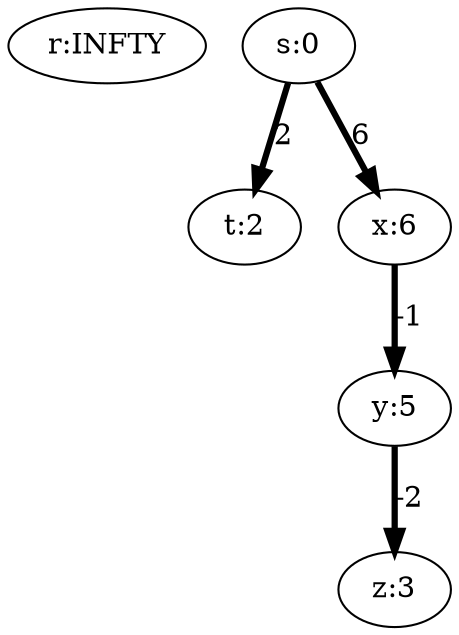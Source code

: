 Digraph {
r [ label="r:INFTY" ];
s [ label="s:0" ];
t [ label="t:2" ];
x [ label="x:6" ];
y [ label="y:5" ];
z [ label="z:3" ];
s->t[label="2", penwidth=3];
s->x[label="6", penwidth=3];
x->y[label="-1", penwidth=3];
y->z[label="-2", penwidth=3];
}